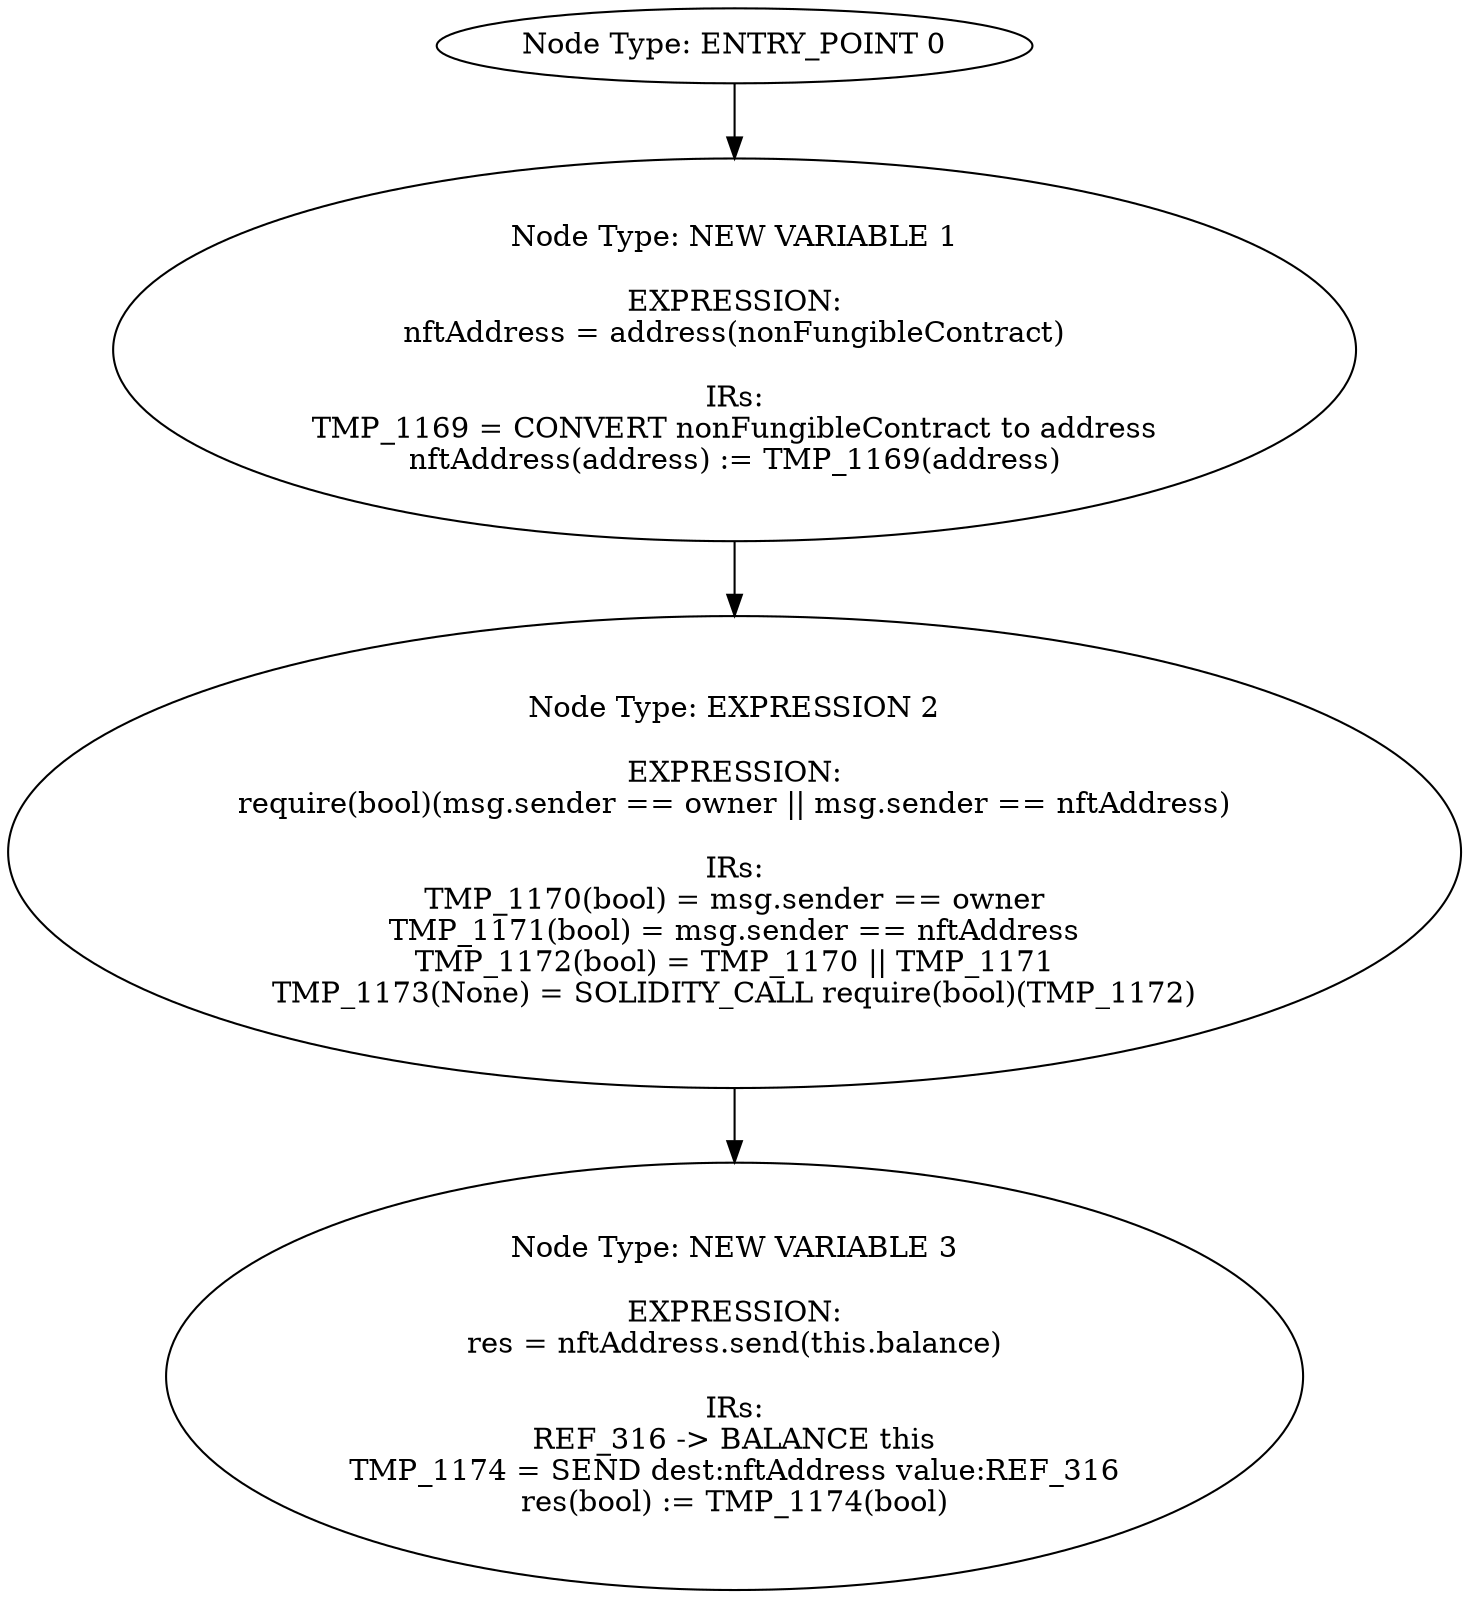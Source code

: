 digraph{
0[label="Node Type: ENTRY_POINT 0
"];
0->1;
1[label="Node Type: NEW VARIABLE 1

EXPRESSION:
nftAddress = address(nonFungibleContract)

IRs:
TMP_1169 = CONVERT nonFungibleContract to address
nftAddress(address) := TMP_1169(address)"];
1->2;
2[label="Node Type: EXPRESSION 2

EXPRESSION:
require(bool)(msg.sender == owner || msg.sender == nftAddress)

IRs:
TMP_1170(bool) = msg.sender == owner
TMP_1171(bool) = msg.sender == nftAddress
TMP_1172(bool) = TMP_1170 || TMP_1171
TMP_1173(None) = SOLIDITY_CALL require(bool)(TMP_1172)"];
2->3;
3[label="Node Type: NEW VARIABLE 3

EXPRESSION:
res = nftAddress.send(this.balance)

IRs:
REF_316 -> BALANCE this
TMP_1174 = SEND dest:nftAddress value:REF_316
res(bool) := TMP_1174(bool)"];
}
